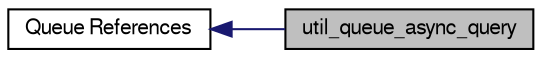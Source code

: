 digraph structs
{
  edge [fontname="FreeSans",fontsize="10",labelfontname="FreeSans",labelfontsize="10"];
  node [fontname="FreeSans",fontsize="10",shape=record];
  rankdir=LR;
  Node0 [label="util_queue_async_query",height=0.2,width=0.4,color="black", fillcolor="grey75", style="filled" fontcolor="black"];
  Node1 [label="Queue References",height=0.2,width=0.4,color="black", fillcolor="white", style="filled",URL="$group__util__queue__functions.html"];
  Node1->Node0 [shape=plaintext, color="midnightblue", dir="back", style="solid"];
}
